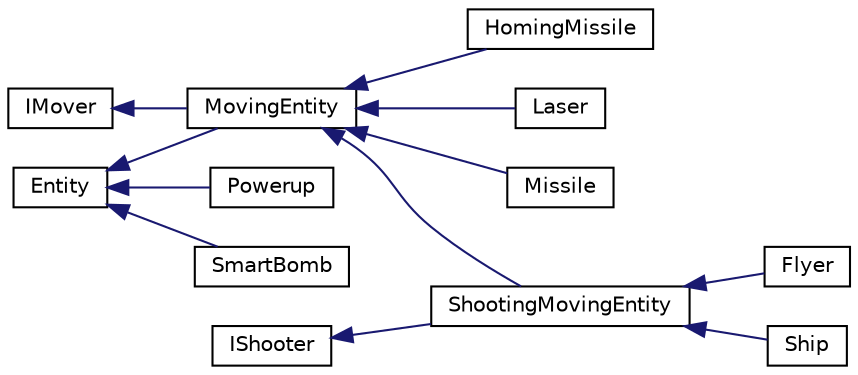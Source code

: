 digraph "Graphical Class Hierarchy"
{
  edge [fontname="Helvetica",fontsize="10",labelfontname="Helvetica",labelfontsize="10"];
  node [fontname="Helvetica",fontsize="10",shape=record];
  rankdir="LR";
  Node1 [label="Entity",height=0.2,width=0.4,color="black", fillcolor="white", style="filled",URL="$classEntity.html"];
  Node1 -> Node2 [dir="back",color="midnightblue",fontsize="10",style="solid",fontname="Helvetica"];
  Node2 [label="MovingEntity",height=0.2,width=0.4,color="black", fillcolor="white", style="filled",URL="$classMovingEntity.html",tooltip="MovingEntity class. "];
  Node2 -> Node3 [dir="back",color="midnightblue",fontsize="10",style="solid",fontname="Helvetica"];
  Node3 [label="HomingMissile",height=0.2,width=0.4,color="black", fillcolor="white", style="filled",URL="$classHomingMissile.html"];
  Node2 -> Node4 [dir="back",color="midnightblue",fontsize="10",style="solid",fontname="Helvetica"];
  Node4 [label="Laser",height=0.2,width=0.4,color="black", fillcolor="white", style="filled",URL="$classLaser.html",tooltip="Laser class. "];
  Node2 -> Node5 [dir="back",color="midnightblue",fontsize="10",style="solid",fontname="Helvetica"];
  Node5 [label="Missile",height=0.2,width=0.4,color="black", fillcolor="white", style="filled",URL="$classMissile.html",tooltip="Missile class. "];
  Node2 -> Node6 [dir="back",color="midnightblue",fontsize="10",style="solid",fontname="Helvetica"];
  Node6 [label="ShootingMovingEntity",height=0.2,width=0.4,color="black", fillcolor="white", style="filled",URL="$classShootingMovingEntity.html",tooltip="ShootingMovingEntity class. "];
  Node6 -> Node7 [dir="back",color="midnightblue",fontsize="10",style="solid",fontname="Helvetica"];
  Node7 [label="Flyer",height=0.2,width=0.4,color="black", fillcolor="white", style="filled",URL="$classFlyer.html"];
  Node6 -> Node8 [dir="back",color="midnightblue",fontsize="10",style="solid",fontname="Helvetica"];
  Node8 [label="Ship",height=0.2,width=0.4,color="black", fillcolor="white", style="filled",URL="$classShip.html"];
  Node1 -> Node9 [dir="back",color="midnightblue",fontsize="10",style="solid",fontname="Helvetica"];
  Node9 [label="Powerup",height=0.2,width=0.4,color="black", fillcolor="white", style="filled",URL="$classPowerup.html"];
  Node1 -> Node10 [dir="back",color="midnightblue",fontsize="10",style="solid",fontname="Helvetica"];
  Node10 [label="SmartBomb",height=0.2,width=0.4,color="black", fillcolor="white", style="filled",URL="$classSmartBomb.html"];
  Node11 [label="IMover",height=0.2,width=0.4,color="black", fillcolor="white", style="filled",URL="$classIMover.html",tooltip="IMover abstract class. "];
  Node11 -> Node2 [dir="back",color="midnightblue",fontsize="10",style="solid",fontname="Helvetica"];
  Node12 [label="IShooter",height=0.2,width=0.4,color="black", fillcolor="white", style="filled",URL="$classIShooter.html",tooltip="IShooter abstract class. "];
  Node12 -> Node6 [dir="back",color="midnightblue",fontsize="10",style="solid",fontname="Helvetica"];
}
